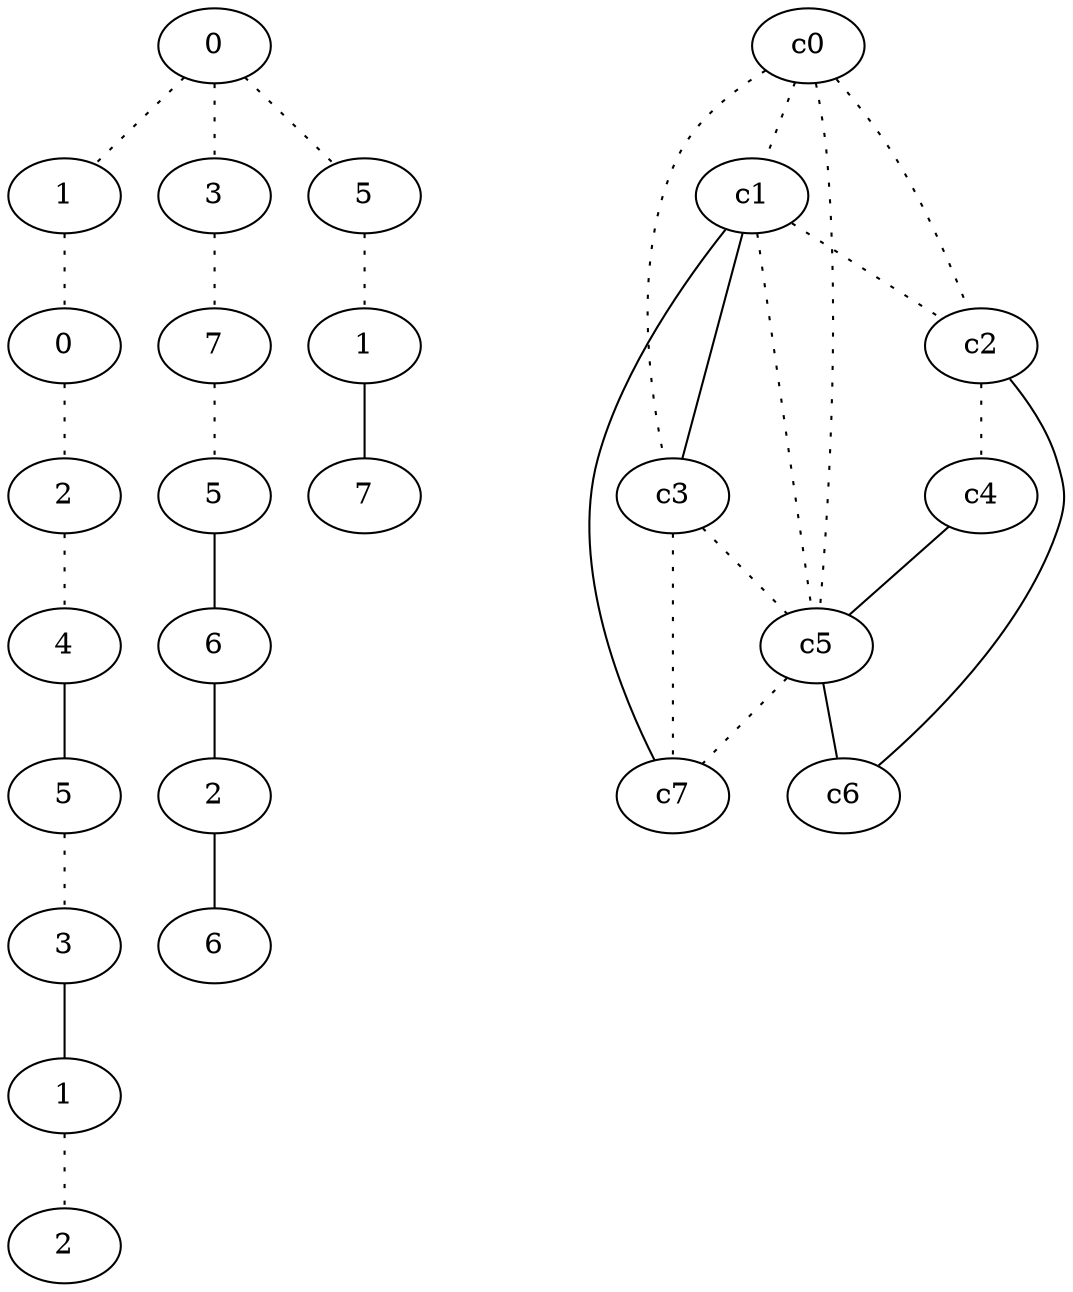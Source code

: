 graph {
a0[label=0];
a1[label=1];
a2[label=0];
a3[label=2];
a4[label=4];
a5[label=5];
a6[label=3];
a7[label=1];
a8[label=2];
a9[label=3];
a10[label=7];
a11[label=5];
a12[label=6];
a13[label=2];
a14[label=6];
a15[label=5];
a16[label=1];
a17[label=7];
a0 -- a1 [style=dotted];
a0 -- a9 [style=dotted];
a0 -- a15 [style=dotted];
a1 -- a2 [style=dotted];
a2 -- a3 [style=dotted];
a3 -- a4 [style=dotted];
a4 -- a5;
a5 -- a6 [style=dotted];
a6 -- a7;
a7 -- a8 [style=dotted];
a9 -- a10 [style=dotted];
a10 -- a11 [style=dotted];
a11 -- a12;
a12 -- a13;
a13 -- a14;
a15 -- a16 [style=dotted];
a16 -- a17;
c0 -- c1 [style=dotted];
c0 -- c2 [style=dotted];
c0 -- c3 [style=dotted];
c0 -- c5 [style=dotted];
c1 -- c2 [style=dotted];
c1 -- c3;
c1 -- c5 [style=dotted];
c1 -- c7;
c2 -- c4 [style=dotted];
c2 -- c6;
c3 -- c5 [style=dotted];
c3 -- c7 [style=dotted];
c4 -- c5;
c5 -- c6;
c5 -- c7 [style=dotted];
}
